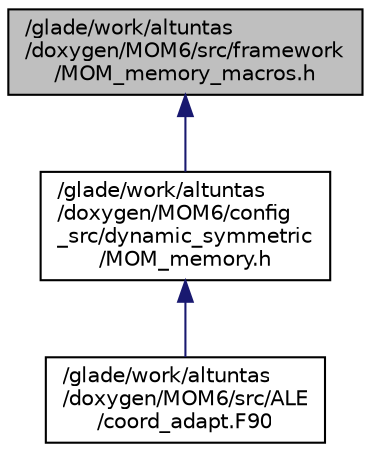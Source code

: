 digraph "/glade/work/altuntas/doxygen/MOM6/src/framework/MOM_memory_macros.h"
{
 // INTERACTIVE_SVG=YES
 // LATEX_PDF_SIZE
  edge [fontname="Helvetica",fontsize="10",labelfontname="Helvetica",labelfontsize="10"];
  node [fontname="Helvetica",fontsize="10",shape=record];
  Node1 [label="/glade/work/altuntas\l/doxygen/MOM6/src/framework\l/MOM_memory_macros.h",height=0.2,width=0.4,color="black", fillcolor="grey75", style="filled", fontcolor="black",tooltip="Memory macros."];
  Node1 -> Node2 [dir="back",color="midnightblue",fontsize="10",style="solid",fontname="Helvetica"];
  Node2 [label="/glade/work/altuntas\l/doxygen/MOM6/config\l_src/dynamic_symmetric\l/MOM_memory.h",height=0.2,width=0.4,color="black", fillcolor="white", style="filled",URL="$MOM__memory_8h.html",tooltip=" "];
  Node2 -> Node3 [dir="back",color="midnightblue",fontsize="10",style="solid",fontname="Helvetica"];
  Node3 [label="/glade/work/altuntas\l/doxygen/MOM6/src/ALE\l/coord_adapt.F90",height=0.2,width=0.4,color="black", fillcolor="white", style="filled",URL="$coord__adapt_8F90.html",tooltip=" "];
}
